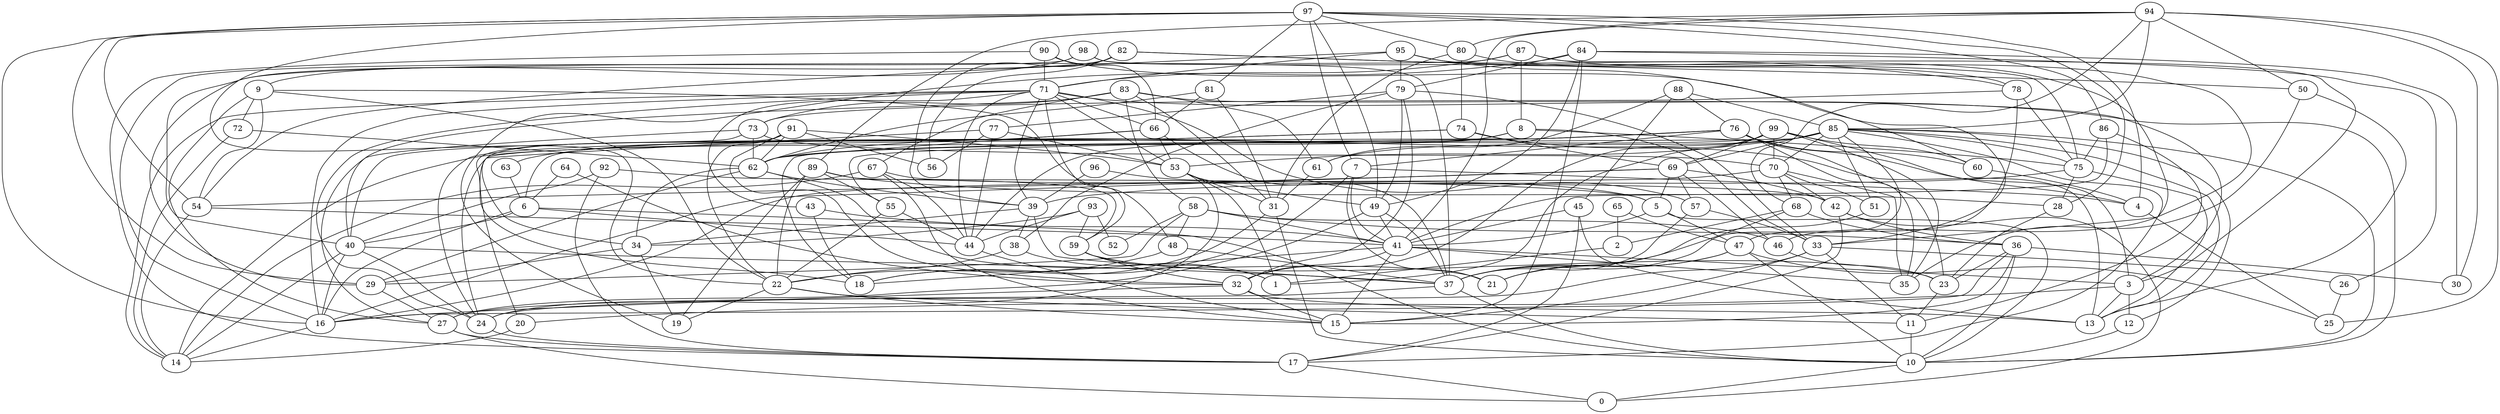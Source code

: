 digraph GG_graph {

subgraph G_graph {
edge [color = black]
"72" -> "62" [dir = none]
"60" -> "4" [dir = none]
"8" -> "14" [dir = none]
"8" -> "75" [dir = none]
"8" -> "44" [dir = none]
"8" -> "33" [dir = none]
"28" -> "23" [dir = none]
"66" -> "63" [dir = none]
"66" -> "62" [dir = none]
"66" -> "53" [dir = none]
"66" -> "37" [dir = none]
"70" -> "42" [dir = none]
"70" -> "16" [dir = none]
"70" -> "35" [dir = none]
"88" -> "45" [dir = none]
"88" -> "85" [dir = none]
"49" -> "41" [dir = none]
"49" -> "27" [dir = none]
"49" -> "37" [dir = none]
"40" -> "24" [dir = none]
"40" -> "14" [dir = none]
"48" -> "37" [dir = none]
"77" -> "56" [dir = none]
"77" -> "53" [dir = none]
"77" -> "44" [dir = none]
"93" -> "52" [dir = none]
"93" -> "34" [dir = none]
"93" -> "44" [dir = none]
"20" -> "14" [dir = none]
"86" -> "41" [dir = none]
"86" -> "11" [dir = none]
"11" -> "10" [dir = none]
"90" -> "17" [dir = none]
"90" -> "71" [dir = none]
"57" -> "37" [dir = none]
"57" -> "33" [dir = none]
"45" -> "17" [dir = none]
"45" -> "41" [dir = none]
"45" -> "13" [dir = none]
"31" -> "18" [dir = none]
"74" -> "69" [dir = none]
"54" -> "14" [dir = none]
"54" -> "41" [dir = none]
"16" -> "14" [dir = none]
"32" -> "13" [dir = none]
"32" -> "16" [dir = none]
"10" -> "0" [dir = none]
"27" -> "0" [dir = none]
"9" -> "72" [dir = none]
"9" -> "54" [dir = none]
"9" -> "22" [dir = none]
"9" -> "48" [dir = none]
"9" -> "27" [dir = none]
"51" -> "37" [dir = none]
"34" -> "29" [dir = none]
"3" -> "12" [dir = none]
"3" -> "20" [dir = none]
"62" -> "21" [dir = none]
"62" -> "39" [dir = none]
"62" -> "29" [dir = none]
"55" -> "44" [dir = none]
"55" -> "22" [dir = none]
"97" -> "28" [dir = none]
"97" -> "22" [dir = none]
"97" -> "4" [dir = none]
"97" -> "49" [dir = none]
"97" -> "80" [dir = none]
"97" -> "29" [dir = none]
"97" -> "81" [dir = none]
"89" -> "55" [dir = none]
"82" -> "40" [dir = none]
"82" -> "39" [dir = none]
"82" -> "50" [dir = none]
"82" -> "78" [dir = none]
"82" -> "56" [dir = none]
"98" -> "16" [dir = none]
"98" -> "37" [dir = none]
"83" -> "31" [dir = none]
"83" -> "73" [dir = none]
"63" -> "6" [dir = none]
"73" -> "62" [dir = none]
"99" -> "3" [dir = none]
"99" -> "35" [dir = none]
"99" -> "69" [dir = none]
"99" -> "70" [dir = none]
"99" -> "32" [dir = none]
"99" -> "6" [dir = none]
"99" -> "60" [dir = none]
"29" -> "27" [dir = none]
"26" -> "25" [dir = none]
"22" -> "15" [dir = none]
"22" -> "11" [dir = none]
"22" -> "19" [dir = none]
"85" -> "37" [dir = none]
"85" -> "10" [dir = none]
"85" -> "70" [dir = none]
"85" -> "69" [dir = none]
"85" -> "17" [dir = none]
"85" -> "75" [dir = none]
"85" -> "61" [dir = none]
"85" -> "62" [dir = none]
"85" -> "53" [dir = none]
"85" -> "51" [dir = none]
"85" -> "12" [dir = none]
"23" -> "11" [dir = none]
"43" -> "41" [dir = none]
"96" -> "39" [dir = none]
"96" -> "5" [dir = none]
"47" -> "10" [dir = none]
"47" -> "37" [dir = none]
"47" -> "21" [dir = none]
"91" -> "62" [dir = none]
"91" -> "32" [dir = none]
"46" -> "23" [dir = none]
"37" -> "10" [dir = none]
"92" -> "17" [dir = none]
"92" -> "5" [dir = none]
"71" -> "10" [dir = none]
"71" -> "44" [dir = none]
"71" -> "24" [dir = none]
"71" -> "59" [dir = none]
"71" -> "43" [dir = none]
"71" -> "53" [dir = none]
"71" -> "39" [dir = none]
"5" -> "41" [dir = none]
"5" -> "10" [dir = none]
"5" -> "47" [dir = none]
"24" -> "17" [dir = none]
"2" -> "1" [dir = none]
"79" -> "77" [dir = none]
"79" -> "33" [dir = none]
"68" -> "21" [dir = none]
"68" -> "36" [dir = none]
"68" -> "2" [dir = none]
"6" -> "10" [dir = none]
"6" -> "16" [dir = none]
"6" -> "44" [dir = none]
"33" -> "27" [dir = none]
"33" -> "26" [dir = none]
"87" -> "8" [dir = none]
"87" -> "29" [dir = none]
"53" -> "1" [dir = none]
"53" -> "49" [dir = none]
"53" -> "31" [dir = none]
"61" -> "31" [dir = none]
"38" -> "1" [dir = none]
"17" -> "0" [dir = none]
"65" -> "47" [dir = none]
"65" -> "2" [dir = none]
"7" -> "41" [dir = none]
"4" -> "25" [dir = none]
"76" -> "35" [dir = none]
"76" -> "23" [dir = none]
"76" -> "4" [dir = none]
"76" -> "7" [dir = none]
"76" -> "55" [dir = none]
"78" -> "47" [dir = none]
"78" -> "73" [dir = none]
"36" -> "10" [dir = none]
"36" -> "23" [dir = none]
"36" -> "30" [dir = none]
"64" -> "32" [dir = none]
"64" -> "6" [dir = none]
"42" -> "36" [dir = none]
"42" -> "17" [dir = none]
"80" -> "78" [dir = none]
"80" -> "74" [dir = none]
"80" -> "31" [dir = none]
"41" -> "32" [dir = none]
"41" -> "3" [dir = none]
"41" -> "18" [dir = none]
"59" -> "23" [dir = none]
"59" -> "1" [dir = none]
"67" -> "44" [dir = none]
"67" -> "14" [dir = none]
"67" -> "15" [dir = none]
"50" -> "13" [dir = none]
"39" -> "34" [dir = none]
"39" -> "37" [dir = none]
"39" -> "38" [dir = none]
"94" -> "89" [dir = none]
"94" -> "30" [dir = none]
"94" -> "85" [dir = none]
"94" -> "41" [dir = none]
"94" -> "80" [dir = none]
"94" -> "25" [dir = none]
"69" -> "57" [dir = none]
"69" -> "54" [dir = none]
"95" -> "33" [dir = none]
"95" -> "71" [dir = none]
"81" -> "31" [dir = none]
"58" -> "46" [dir = none]
"58" -> "29" [dir = none]
"58" -> "41" [dir = none]
"58" -> "52" [dir = none]
"84" -> "79" [dir = none]
"84" -> "49" [dir = none]
"84" -> "19" [dir = none]
"79" -> "49" [dir = none]
"73" -> "70" [dir = none]
"50" -> "35" [dir = none]
"94" -> "50" [dir = none]
"43" -> "18" [dir = none]
"81" -> "62" [dir = none]
"88" -> "76" [dir = none]
"40" -> "16" [dir = none]
"7" -> "18" [dir = none]
"3" -> "13" [dir = none]
"91" -> "22" [dir = none]
"74" -> "24" [dir = none]
"71" -> "14" [dir = none]
"62" -> "34" [dir = none]
"70" -> "68" [dir = none]
"71" -> "57" [dir = none]
"91" -> "56" [dir = none]
"98" -> "9" [dir = none]
"99" -> "1" [dir = none]
"31" -> "10" [dir = none]
"84" -> "30" [dir = none]
"37" -> "24" [dir = none]
"7" -> "4" [dir = none]
"12" -> "10" [dir = none]
"81" -> "66" [dir = none]
"71" -> "66" [dir = none]
"73" -> "18" [dir = none]
"83" -> "40" [dir = none]
"95" -> "60" [dir = none]
"91" -> "53" [dir = none]
"6" -> "40" [dir = none]
"33" -> "15" [dir = none]
"83" -> "3" [dir = none]
"67" -> "42" [dir = none]
"74" -> "40" [dir = none]
"77" -> "20" [dir = none]
"71" -> "16" [dir = none]
"89" -> "19" [dir = none]
"90" -> "33" [dir = none]
"44" -> "15" [dir = none]
"83" -> "58" [dir = none]
"7" -> "21" [dir = none]
"76" -> "24" [dir = none]
"87" -> "46" [dir = none]
"97" -> "86" [dir = none]
"85" -> "18" [dir = none]
"87" -> "3" [dir = none]
"69" -> "46" [dir = none]
"36" -> "16" [dir = none]
"58" -> "48" [dir = none]
"40" -> "37" [dir = none]
"97" -> "7" [dir = none]
"27" -> "17" [dir = none]
"32" -> "15" [dir = none]
"41" -> "35" [dir = none]
"84" -> "26" [dir = none]
"76" -> "60" [dir = none]
"47" -> "25" [dir = none]
"79" -> "38" [dir = none]
"94" -> "68" [dir = none]
"76" -> "62" [dir = none]
"78" -> "75" [dir = none]
"73" -> "27" [dir = none]
"88" -> "61" [dir = none]
"48" -> "22" [dir = none]
"92" -> "40" [dir = none]
"75" -> "28" [dir = none]
"75" -> "39" [dir = none]
"42" -> "0" [dir = none]
"59" -> "32" [dir = none]
"95" -> "79" [dir = none]
"41" -> "15" [dir = none]
"87" -> "71" [dir = none]
"98" -> "75" [dir = none]
"91" -> "34" [dir = none]
"85" -> "13" [dir = none]
"72" -> "14" [dir = none]
"38" -> "22" [dir = none]
"69" -> "16" [dir = none]
"34" -> "19" [dir = none]
"86" -> "75" [dir = none]
"89" -> "59" [dir = none]
"84" -> "15" [dir = none]
"70" -> "51" [dir = none]
"33" -> "11" [dir = none]
"97" -> "54" [dir = none]
"74" -> "13" [dir = none]
"83" -> "61" [dir = none]
"83" -> "67" [dir = none]
"97" -> "16" [dir = none]
"75" -> "13" [dir = none]
"89" -> "22" [dir = none]
"95" -> "54" [dir = none]
"36" -> "15" [dir = none]
"53" -> "24" [dir = none]
"93" -> "59" [dir = none]
"69" -> "5" [dir = none]
"90" -> "66" [dir = none]
"79" -> "32" [dir = none]
"58" -> "36" [dir = none]
"89" -> "28" [dir = none]
"69" -> "42" [dir = none]
}

}
